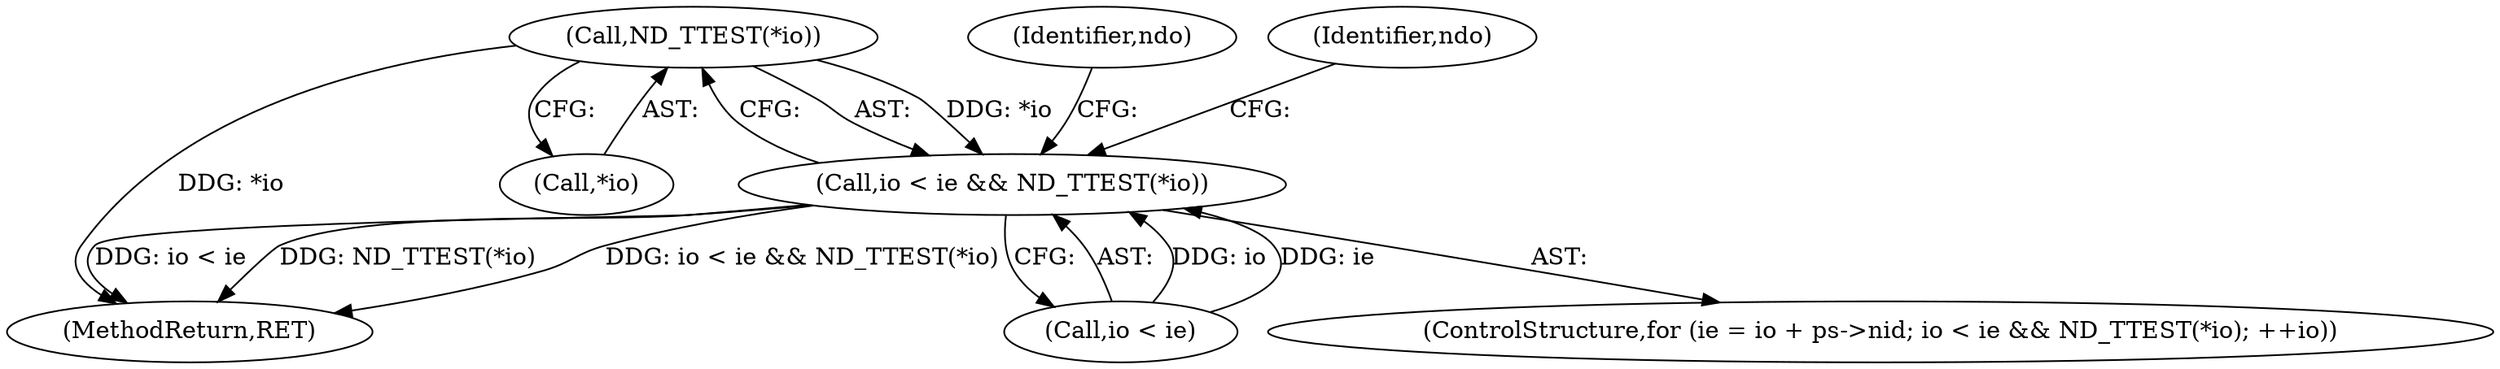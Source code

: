 digraph "0_tcpdump_cc356512f512e7fa423b3674db4bb31dbe40ffec@pointer" {
"1000203" [label="(Call,ND_TTEST(*io))"];
"1000199" [label="(Call,io < ie && ND_TTEST(*io))"];
"1000200" [label="(Call,io < ie)"];
"1000250" [label="(MethodReturn,RET)"];
"1000233" [label="(Identifier,ndo)"];
"1000199" [label="(Call,io < ie && ND_TTEST(*io))"];
"1000203" [label="(Call,ND_TTEST(*io))"];
"1000211" [label="(Identifier,ndo)"];
"1000204" [label="(Call,*io)"];
"1000191" [label="(ControlStructure,for (ie = io + ps->nid; io < ie && ND_TTEST(*io); ++io))"];
"1000203" -> "1000199"  [label="AST: "];
"1000203" -> "1000204"  [label="CFG: "];
"1000204" -> "1000203"  [label="AST: "];
"1000199" -> "1000203"  [label="CFG: "];
"1000203" -> "1000250"  [label="DDG: *io"];
"1000203" -> "1000199"  [label="DDG: *io"];
"1000199" -> "1000191"  [label="AST: "];
"1000199" -> "1000200"  [label="CFG: "];
"1000200" -> "1000199"  [label="AST: "];
"1000211" -> "1000199"  [label="CFG: "];
"1000233" -> "1000199"  [label="CFG: "];
"1000199" -> "1000250"  [label="DDG: io < ie && ND_TTEST(*io)"];
"1000199" -> "1000250"  [label="DDG: io < ie"];
"1000199" -> "1000250"  [label="DDG: ND_TTEST(*io)"];
"1000200" -> "1000199"  [label="DDG: io"];
"1000200" -> "1000199"  [label="DDG: ie"];
}
